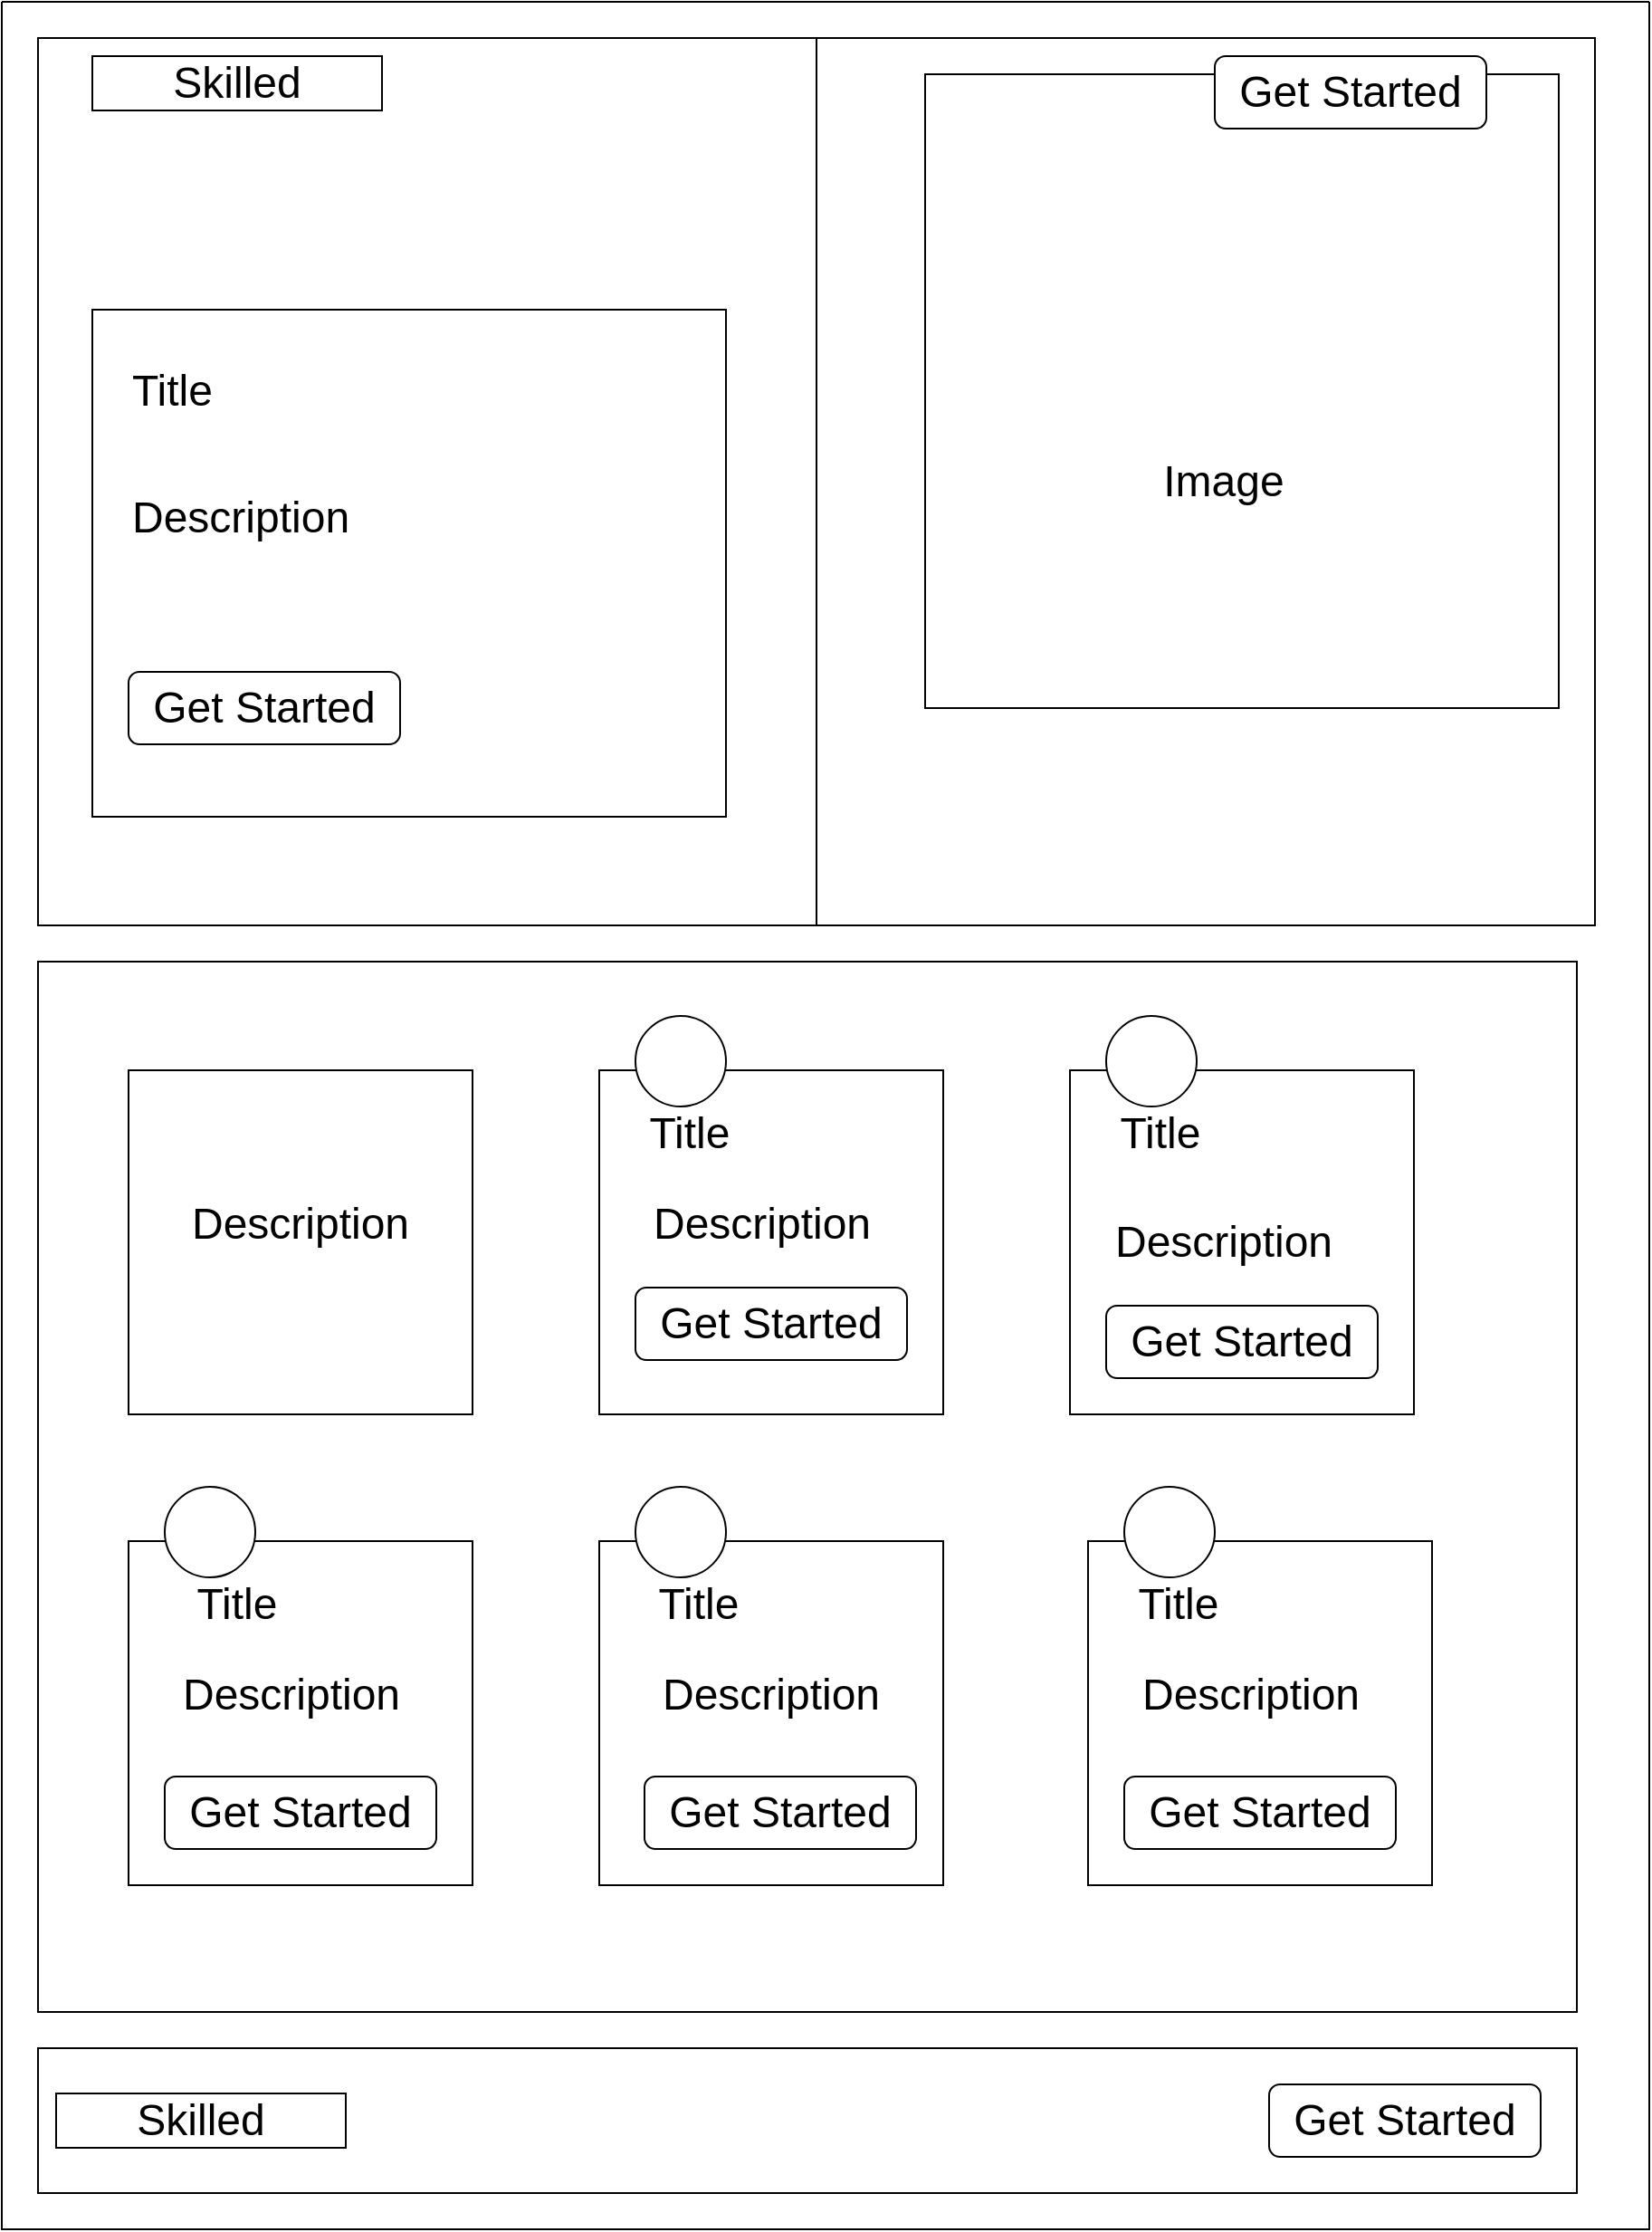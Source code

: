 <mxfile version="20.2.7" type="device"><diagram id="dHphyxe4QM5YB0q9VYkG" name="Page-1"><mxGraphModel dx="1738" dy="1022" grid="1" gridSize="10" guides="1" tooltips="1" connect="1" arrows="1" fold="1" page="1" pageScale="1" pageWidth="850" pageHeight="1100" math="0" shadow="0"><root><mxCell id="0"/><mxCell id="1" parent="0"/><mxCell id="HZegijBabE0HX31qZNEN-16" value="" style="swimlane;startSize=0;" vertex="1" parent="1"><mxGeometry x="40" y="30" width="910" height="1230" as="geometry"/></mxCell><mxCell id="HZegijBabE0HX31qZNEN-18" value="" style="rounded=0;whiteSpace=wrap;html=1;" vertex="1" parent="HZegijBabE0HX31qZNEN-16"><mxGeometry x="20" y="20" width="430" height="490" as="geometry"/></mxCell><mxCell id="HZegijBabE0HX31qZNEN-21" value="" style="rounded=0;whiteSpace=wrap;html=1;" vertex="1" parent="HZegijBabE0HX31qZNEN-16"><mxGeometry x="450" y="20" width="430" height="490" as="geometry"/></mxCell><mxCell id="HZegijBabE0HX31qZNEN-23" value="" style="rounded=0;whiteSpace=wrap;html=1;" vertex="1" parent="HZegijBabE0HX31qZNEN-16"><mxGeometry x="20" y="530" width="850" height="580" as="geometry"/></mxCell><mxCell id="HZegijBabE0HX31qZNEN-24" value="" style="rounded=0;whiteSpace=wrap;html=1;" vertex="1" parent="HZegijBabE0HX31qZNEN-16"><mxGeometry x="20" y="1130" width="850" height="80" as="geometry"/></mxCell><mxCell id="HZegijBabE0HX31qZNEN-25" value="&lt;font style=&quot;font-size: 24px;&quot;&gt;Skilled&lt;/font&gt;" style="rounded=0;whiteSpace=wrap;html=1;" vertex="1" parent="HZegijBabE0HX31qZNEN-16"><mxGeometry x="50" y="30" width="160" height="30" as="geometry"/></mxCell><mxCell id="HZegijBabE0HX31qZNEN-29" value="" style="whiteSpace=wrap;html=1;aspect=fixed;" vertex="1" parent="HZegijBabE0HX31qZNEN-16"><mxGeometry x="510" y="40" width="350" height="350" as="geometry"/></mxCell><mxCell id="HZegijBabE0HX31qZNEN-30" value="&lt;font style=&quot;font-size: 24px;&quot;&gt;Image&lt;/font&gt;" style="text;html=1;strokeColor=none;fillColor=none;align=center;verticalAlign=middle;whiteSpace=wrap;rounded=0;" vertex="1" parent="HZegijBabE0HX31qZNEN-16"><mxGeometry x="570" y="220" width="210" height="90" as="geometry"/></mxCell><mxCell id="HZegijBabE0HX31qZNEN-31" value="Get Started" style="rounded=1;whiteSpace=wrap;html=1;fontSize=24;" vertex="1" parent="HZegijBabE0HX31qZNEN-16"><mxGeometry x="670.0" y="30" width="150" height="40" as="geometry"/></mxCell><mxCell id="HZegijBabE0HX31qZNEN-34" value="" style="rounded=0;whiteSpace=wrap;html=1;fontSize=24;" vertex="1" parent="HZegijBabE0HX31qZNEN-16"><mxGeometry x="50" y="170" width="350" height="280" as="geometry"/></mxCell><mxCell id="HZegijBabE0HX31qZNEN-35" value="&lt;font style=&quot;font-size: 24px;&quot;&gt;Title&lt;/font&gt;" style="text;html=1;strokeColor=none;fillColor=none;align=left;verticalAlign=middle;whiteSpace=wrap;rounded=0;fontSize=24;" vertex="1" parent="HZegijBabE0HX31qZNEN-16"><mxGeometry x="70" y="170" width="260" height="90" as="geometry"/></mxCell><mxCell id="HZegijBabE0HX31qZNEN-36" value="Description" style="text;html=1;strokeColor=none;fillColor=none;align=left;verticalAlign=middle;whiteSpace=wrap;rounded=0;fontSize=24;" vertex="1" parent="HZegijBabE0HX31qZNEN-16"><mxGeometry x="70" y="240" width="260" height="90" as="geometry"/></mxCell><mxCell id="HZegijBabE0HX31qZNEN-37" value="Get Started" style="rounded=1;whiteSpace=wrap;html=1;fontSize=24;" vertex="1" parent="HZegijBabE0HX31qZNEN-16"><mxGeometry x="70.0" y="370" width="150" height="40" as="geometry"/></mxCell><mxCell id="HZegijBabE0HX31qZNEN-38" value="" style="whiteSpace=wrap;html=1;aspect=fixed;fontSize=24;" vertex="1" parent="HZegijBabE0HX31qZNEN-16"><mxGeometry x="70" y="590" width="190" height="190" as="geometry"/></mxCell><mxCell id="HZegijBabE0HX31qZNEN-57" value="" style="whiteSpace=wrap;html=1;aspect=fixed;fontSize=24;" vertex="1" parent="HZegijBabE0HX31qZNEN-16"><mxGeometry x="590" y="590" width="190" height="190" as="geometry"/></mxCell><mxCell id="HZegijBabE0HX31qZNEN-56" value="" style="whiteSpace=wrap;html=1;aspect=fixed;fontSize=24;" vertex="1" parent="HZegijBabE0HX31qZNEN-16"><mxGeometry x="330" y="590" width="190" height="190" as="geometry"/></mxCell><mxCell id="HZegijBabE0HX31qZNEN-55" value="" style="whiteSpace=wrap;html=1;aspect=fixed;fontSize=24;" vertex="1" parent="HZegijBabE0HX31qZNEN-16"><mxGeometry x="70" y="850" width="190" height="190" as="geometry"/></mxCell><mxCell id="HZegijBabE0HX31qZNEN-54" value="" style="whiteSpace=wrap;html=1;aspect=fixed;fontSize=24;" vertex="1" parent="HZegijBabE0HX31qZNEN-16"><mxGeometry x="330" y="850" width="190" height="190" as="geometry"/></mxCell><mxCell id="HZegijBabE0HX31qZNEN-53" value="" style="whiteSpace=wrap;html=1;aspect=fixed;fontSize=24;" vertex="1" parent="HZegijBabE0HX31qZNEN-16"><mxGeometry x="600" y="850" width="190" height="190" as="geometry"/></mxCell><mxCell id="HZegijBabE0HX31qZNEN-58" value="" style="ellipse;whiteSpace=wrap;html=1;aspect=fixed;fontSize=24;" vertex="1" parent="HZegijBabE0HX31qZNEN-16"><mxGeometry x="350" y="560" width="50" height="50" as="geometry"/></mxCell><mxCell id="HZegijBabE0HX31qZNEN-62" value="" style="ellipse;whiteSpace=wrap;html=1;aspect=fixed;fontSize=24;" vertex="1" parent="HZegijBabE0HX31qZNEN-16"><mxGeometry x="610" y="560" width="50" height="50" as="geometry"/></mxCell><mxCell id="HZegijBabE0HX31qZNEN-61" value="" style="ellipse;whiteSpace=wrap;html=1;aspect=fixed;fontSize=24;" vertex="1" parent="HZegijBabE0HX31qZNEN-16"><mxGeometry x="90" y="820" width="50" height="50" as="geometry"/></mxCell><mxCell id="HZegijBabE0HX31qZNEN-60" value="" style="ellipse;whiteSpace=wrap;html=1;aspect=fixed;fontSize=24;" vertex="1" parent="HZegijBabE0HX31qZNEN-16"><mxGeometry x="350" y="820" width="50" height="50" as="geometry"/></mxCell><mxCell id="HZegijBabE0HX31qZNEN-59" value="" style="ellipse;whiteSpace=wrap;html=1;aspect=fixed;fontSize=24;" vertex="1" parent="HZegijBabE0HX31qZNEN-16"><mxGeometry x="620" y="820" width="50" height="50" as="geometry"/></mxCell><mxCell id="HZegijBabE0HX31qZNEN-65" value="Description" style="text;html=1;strokeColor=none;fillColor=none;align=center;verticalAlign=middle;whiteSpace=wrap;rounded=0;fontSize=24;" vertex="1" parent="HZegijBabE0HX31qZNEN-16"><mxGeometry x="135" y="660" width="60" height="30" as="geometry"/></mxCell><mxCell id="HZegijBabE0HX31qZNEN-70" value="Description" style="text;html=1;strokeColor=none;fillColor=none;align=center;verticalAlign=middle;whiteSpace=wrap;rounded=0;fontSize=24;" vertex="1" parent="HZegijBabE0HX31qZNEN-16"><mxGeometry x="390" y="660" width="60" height="30" as="geometry"/></mxCell><mxCell id="HZegijBabE0HX31qZNEN-69" value="Description" style="text;html=1;strokeColor=none;fillColor=none;align=center;verticalAlign=middle;whiteSpace=wrap;rounded=0;fontSize=24;" vertex="1" parent="HZegijBabE0HX31qZNEN-16"><mxGeometry x="645" y="670" width="60" height="30" as="geometry"/></mxCell><mxCell id="HZegijBabE0HX31qZNEN-68" value="Description" style="text;html=1;strokeColor=none;fillColor=none;align=center;verticalAlign=middle;whiteSpace=wrap;rounded=0;fontSize=24;" vertex="1" parent="HZegijBabE0HX31qZNEN-16"><mxGeometry x="130" y="920" width="60" height="30" as="geometry"/></mxCell><mxCell id="HZegijBabE0HX31qZNEN-67" value="Description" style="text;html=1;strokeColor=none;fillColor=none;align=center;verticalAlign=middle;whiteSpace=wrap;rounded=0;fontSize=24;" vertex="1" parent="HZegijBabE0HX31qZNEN-16"><mxGeometry x="395" y="920" width="60" height="30" as="geometry"/></mxCell><mxCell id="HZegijBabE0HX31qZNEN-66" value="Description" style="text;html=1;strokeColor=none;fillColor=none;align=center;verticalAlign=middle;whiteSpace=wrap;rounded=0;fontSize=24;" vertex="1" parent="HZegijBabE0HX31qZNEN-16"><mxGeometry x="660" y="920" width="60" height="30" as="geometry"/></mxCell><mxCell id="HZegijBabE0HX31qZNEN-71" value="Title" style="text;html=1;strokeColor=none;fillColor=none;align=center;verticalAlign=middle;whiteSpace=wrap;rounded=0;fontSize=24;" vertex="1" parent="HZegijBabE0HX31qZNEN-16"><mxGeometry x="350" y="610" width="60" height="30" as="geometry"/></mxCell><mxCell id="HZegijBabE0HX31qZNEN-77" value="Title" style="text;html=1;strokeColor=none;fillColor=none;align=center;verticalAlign=middle;whiteSpace=wrap;rounded=0;fontSize=24;" vertex="1" parent="HZegijBabE0HX31qZNEN-16"><mxGeometry x="610" y="610" width="60" height="30" as="geometry"/></mxCell><mxCell id="HZegijBabE0HX31qZNEN-76" value="Title" style="text;html=1;strokeColor=none;fillColor=none;align=center;verticalAlign=middle;whiteSpace=wrap;rounded=0;fontSize=24;" vertex="1" parent="HZegijBabE0HX31qZNEN-16"><mxGeometry x="100" y="870" width="60" height="30" as="geometry"/></mxCell><mxCell id="HZegijBabE0HX31qZNEN-75" value="Title" style="text;html=1;strokeColor=none;fillColor=none;align=center;verticalAlign=middle;whiteSpace=wrap;rounded=0;fontSize=24;" vertex="1" parent="HZegijBabE0HX31qZNEN-16"><mxGeometry x="355" y="870" width="60" height="30" as="geometry"/></mxCell><mxCell id="HZegijBabE0HX31qZNEN-74" value="Title" style="text;html=1;strokeColor=none;fillColor=none;align=center;verticalAlign=middle;whiteSpace=wrap;rounded=0;fontSize=24;" vertex="1" parent="HZegijBabE0HX31qZNEN-16"><mxGeometry x="620" y="870" width="60" height="30" as="geometry"/></mxCell><mxCell id="HZegijBabE0HX31qZNEN-81" value="Get Started" style="rounded=1;whiteSpace=wrap;html=1;fontSize=24;" vertex="1" parent="HZegijBabE0HX31qZNEN-16"><mxGeometry x="350.0" y="710" width="150" height="40" as="geometry"/></mxCell><mxCell id="HZegijBabE0HX31qZNEN-85" value="Get Started" style="rounded=1;whiteSpace=wrap;html=1;fontSize=24;" vertex="1" parent="HZegijBabE0HX31qZNEN-16"><mxGeometry x="610.0" y="720" width="150" height="40" as="geometry"/></mxCell><mxCell id="HZegijBabE0HX31qZNEN-84" value="Get Started" style="rounded=1;whiteSpace=wrap;html=1;fontSize=24;" vertex="1" parent="HZegijBabE0HX31qZNEN-16"><mxGeometry x="90.0" y="980" width="150" height="40" as="geometry"/></mxCell><mxCell id="HZegijBabE0HX31qZNEN-83" value="Get Started" style="rounded=1;whiteSpace=wrap;html=1;fontSize=24;" vertex="1" parent="HZegijBabE0HX31qZNEN-16"><mxGeometry x="355.0" y="980" width="150" height="40" as="geometry"/></mxCell><mxCell id="HZegijBabE0HX31qZNEN-82" value="Get Started" style="rounded=1;whiteSpace=wrap;html=1;fontSize=24;" vertex="1" parent="HZegijBabE0HX31qZNEN-16"><mxGeometry x="620.0" y="980" width="150" height="40" as="geometry"/></mxCell><mxCell id="HZegijBabE0HX31qZNEN-87" value="&lt;font style=&quot;font-size: 24px;&quot;&gt;Skilled&lt;/font&gt;" style="rounded=0;whiteSpace=wrap;html=1;" vertex="1" parent="HZegijBabE0HX31qZNEN-16"><mxGeometry x="30" y="1155" width="160" height="30" as="geometry"/></mxCell><mxCell id="HZegijBabE0HX31qZNEN-88" value="Get Started" style="rounded=1;whiteSpace=wrap;html=1;fontSize=24;" vertex="1" parent="HZegijBabE0HX31qZNEN-16"><mxGeometry x="700.0" y="1150" width="150" height="40" as="geometry"/></mxCell></root></mxGraphModel></diagram></mxfile>